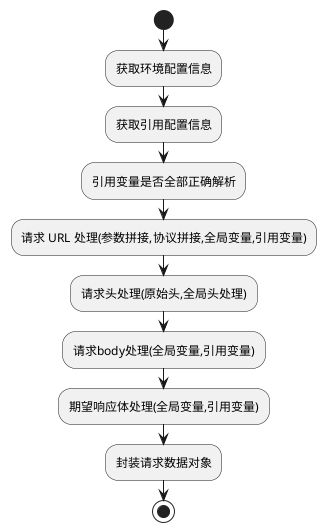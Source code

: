 @startuml 预测试准备数据流程图

start


:获取环境配置信息;

:获取引用配置信息;
:引用变量是否全部正确解析;
:请求 URL 处理(参数拼接,协议拼接,全局变量,引用变量);
:请求头处理(原始头,全局头处理);
:请求body处理(全局变量,引用变量);
:期望响应体处理(全局变量,引用变量);

:封装请求数据对象;
stop

@enduml
